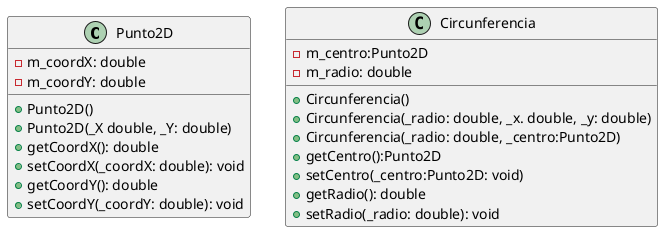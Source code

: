 @startuml definircircunf por radio y punto2Ddefinido por coordenadasXY y determinar su area y perimetro
class Punto2D{
    -m_coordX: double
    -m_coordY: double
    +Punto2D()
    +Punto2D(_X double, _Y: double)
    +getCoordX(): double
    +setCoordX(_coordX: double): void
    +getCoordY(): double
    +setCoordY(_coordY: double): void
}
class Circunferencia{
    -m_centro:Punto2D
    -m_radio: double
    +Circunferencia()
    +Circunferencia(_radio: double, _x. double, _y: double)
    +Circunferencia(_radio: double, _centro:Punto2D)
    +getCentro():Punto2D
    +setCentro(_centro:Punto2D: void)
    +getRadio(): double
    +setRadio(_radio: double): void
}
@enduml
